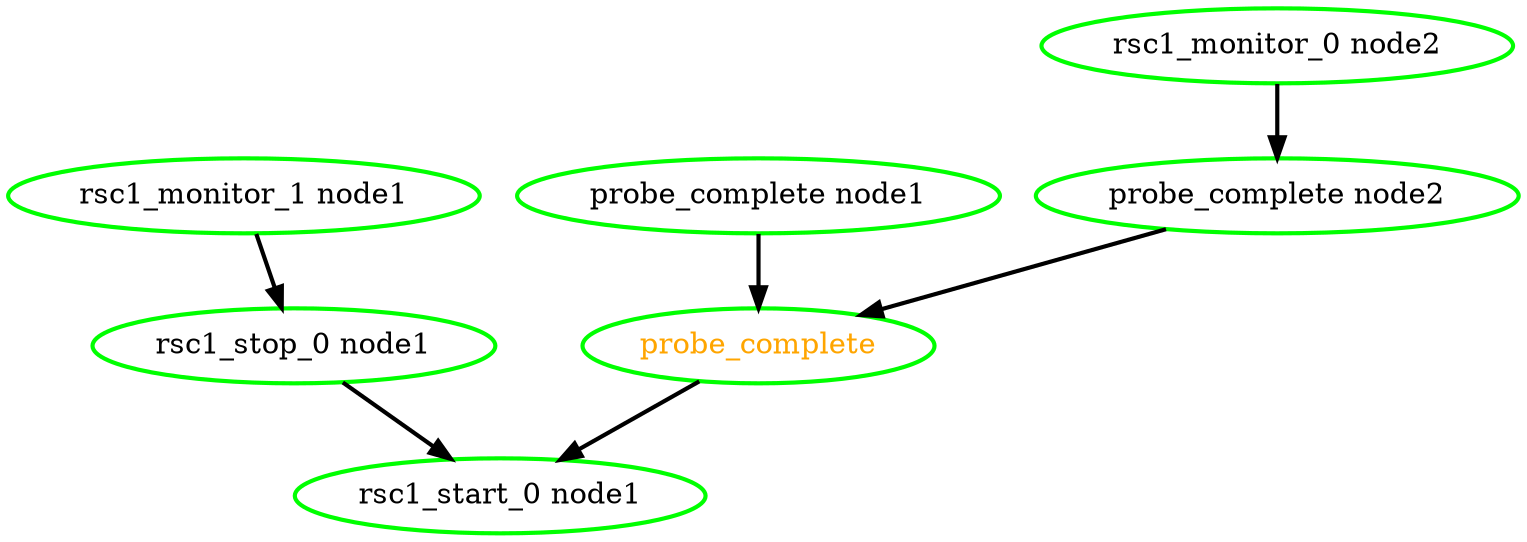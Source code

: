digraph "g" {
	size = "30,30"
"rsc1_monitor_1 node1" [ style=bold color="green" fontcolor="black" ]
"rsc1_stop_0 node1" [ style=bold color="green" fontcolor="black" ]
"probe_complete" [ style=bold color="green" fontcolor="orange" ]
"probe_complete node1" [ style=bold color="green" fontcolor="black" ]
"probe_complete node2" [ style=bold color="green" fontcolor="black" ]
"rsc1_monitor_0 node2" [ style=bold color="green" fontcolor="black" ]
"rsc1_start_0 node1" [ style=bold color="green" fontcolor="black" ]
"rsc1_monitor_1 node1" -> "rsc1_stop_0 node1" [ style = bold]
"probe_complete node1" -> "probe_complete" [ style = bold]
"probe_complete node2" -> "probe_complete" [ style = bold]
"rsc1_monitor_0 node2" -> "probe_complete node2" [ style = bold]
"rsc1_stop_0 node1" -> "rsc1_start_0 node1" [ style = bold]
"probe_complete" -> "rsc1_start_0 node1" [ style = bold]
}
